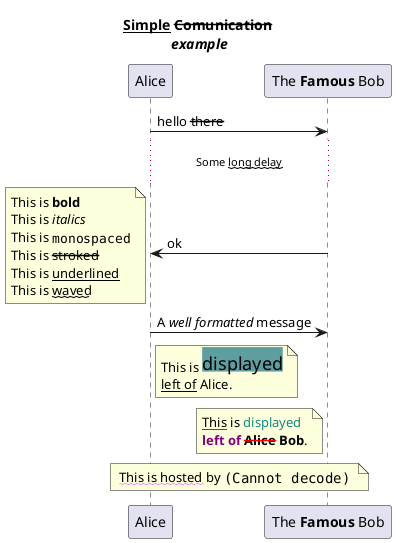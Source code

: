 @startuml creole

' title __Simple__ --Comunication--\n //example//

title
__Simple__ --Comunication--
 //example//
end title

participant Alice
participant "The **Famous** Bob" as Bob

Alice -> Bob : hello --there--
... Some ~~long delay~~ ...
Bob -> Alice : ok
note left
    This is **bold**
    This is //italics//
    This is ""monospaced""
    This is --stroked--
    This is __underlined__
    This is ~~waved~~
end note

Alice -> Bob : A //well formatted// message

note right of Alice
    This is <back:cadetblue><size:18>displayed</size></back>
    __left of__ Alice.
end note

note left of Bob
    <u:red>This</u> is <color #118888>displayed</color>
    **<color purple>left of</color> <s:red>Alice</strike> Bob**.
end note

note over Alice, Bob
    <w:#FF33FF>This is hosted</w> by <img src="sourceforge.jpg"/>
end note

@enduml
